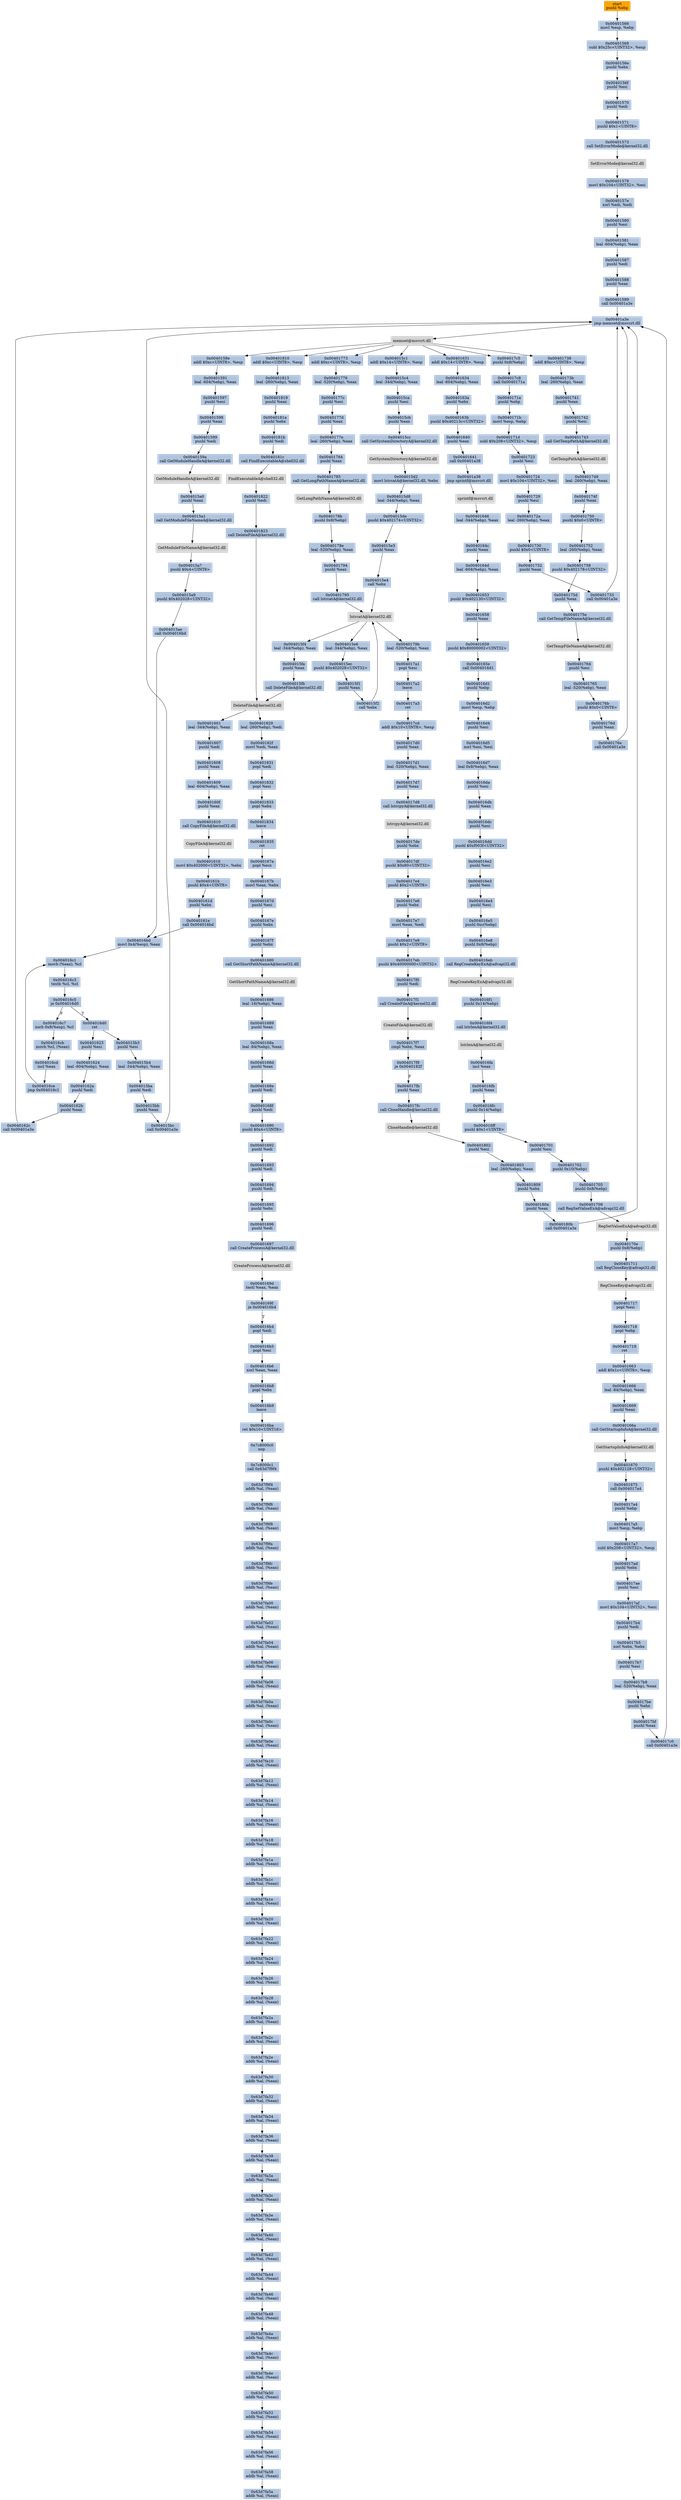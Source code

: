 digraph G {
node[shape=rectangle,style=filled,fillcolor=lightsteelblue,color=lightsteelblue]
bgcolor="transparent"
a0x00401565pushl_ebp[label="start\npushl %ebp",fillcolor="orange",color="lightgrey"];
a0x00401566movl_esp_ebp[label="0x00401566\nmovl %esp, %ebp"];
a0x00401568subl_0x25cUINT32_esp[label="0x00401568\nsubl $0x25c<UINT32>, %esp"];
a0x0040156epushl_ebx[label="0x0040156e\npushl %ebx"];
a0x0040156fpushl_esi[label="0x0040156f\npushl %esi"];
a0x00401570pushl_edi[label="0x00401570\npushl %edi"];
a0x00401571pushl_0x1UINT8[label="0x00401571\npushl $0x1<UINT8>"];
a0x00401573call_SetErrorMode_kernel32_dll[label="0x00401573\ncall SetErrorMode@kernel32.dll"];
SetErrorMode_kernel32_dll[label="SetErrorMode@kernel32.dll",fillcolor="lightgrey",color="lightgrey"];
a0x00401579movl_0x104UINT32_esi[label="0x00401579\nmovl $0x104<UINT32>, %esi"];
a0x0040157exorl_edi_edi[label="0x0040157e\nxorl %edi, %edi"];
a0x00401580pushl_esi[label="0x00401580\npushl %esi"];
a0x00401581leal__604ebp__eax[label="0x00401581\nleal -604(%ebp), %eax"];
a0x00401587pushl_edi[label="0x00401587\npushl %edi"];
a0x00401588pushl_eax[label="0x00401588\npushl %eax"];
a0x00401589call_0x00401a3e[label="0x00401589\ncall 0x00401a3e"];
a0x00401a3ejmp_memset_msvcrt_dll[label="0x00401a3e\njmp memset@msvcrt.dll"];
memset_msvcrt_dll[label="memset@msvcrt.dll",fillcolor="lightgrey",color="lightgrey"];
a0x0040158eaddl_0xcUINT8_esp[label="0x0040158e\naddl $0xc<UINT8>, %esp"];
a0x00401591leal__604ebp__eax[label="0x00401591\nleal -604(%ebp), %eax"];
a0x00401597pushl_esi[label="0x00401597\npushl %esi"];
a0x00401598pushl_eax[label="0x00401598\npushl %eax"];
a0x00401599pushl_edi[label="0x00401599\npushl %edi"];
a0x0040159acall_GetModuleHandleA_kernel32_dll[label="0x0040159a\ncall GetModuleHandleA@kernel32.dll"];
GetModuleHandleA_kernel32_dll[label="GetModuleHandleA@kernel32.dll",fillcolor="lightgrey",color="lightgrey"];
a0x004015a0pushl_eax[label="0x004015a0\npushl %eax"];
a0x004015a1call_GetModuleFileNameA_kernel32_dll[label="0x004015a1\ncall GetModuleFileNameA@kernel32.dll"];
GetModuleFileNameA_kernel32_dll[label="GetModuleFileNameA@kernel32.dll",fillcolor="lightgrey",color="lightgrey"];
a0x004015a7pushl_0x4UINT8[label="0x004015a7\npushl $0x4<UINT8>"];
a0x004015a9pushl_0x402028UINT32[label="0x004015a9\npushl $0x402028<UINT32>"];
a0x004015aecall_0x004016bd[label="0x004015ae\ncall 0x004016bd"];
a0x004016bdmovl_0x4esp__eax[label="0x004016bd\nmovl 0x4(%esp), %eax"];
a0x004016c1movb_eax__cl[label="0x004016c1\nmovb (%eax), %cl"];
a0x004016c3testb_cl_cl[label="0x004016c3\ntestb %cl, %cl"];
a0x004016c5je_0x004016d0[label="0x004016c5\nje 0x004016d0"];
a0x004016c7xorb_0x8esp__cl[label="0x004016c7\nxorb 0x8(%esp), %cl"];
a0x004016cbmovb_cl_eax_[label="0x004016cb\nmovb %cl, (%eax)"];
a0x004016cdincl_eax[label="0x004016cd\nincl %eax"];
a0x004016cejmp_0x004016c1[label="0x004016ce\njmp 0x004016c1"];
a0x004016d0ret[label="0x004016d0\nret"];
a0x004015b3pushl_esi[label="0x004015b3\npushl %esi"];
a0x004015b4leal__344ebp__eax[label="0x004015b4\nleal -344(%ebp), %eax"];
a0x004015bapushl_edi[label="0x004015ba\npushl %edi"];
a0x004015bbpushl_eax[label="0x004015bb\npushl %eax"];
a0x004015bccall_0x00401a3e[label="0x004015bc\ncall 0x00401a3e"];
a0x004015c1addl_0x14UINT8_esp[label="0x004015c1\naddl $0x14<UINT8>, %esp"];
a0x004015c4leal__344ebp__eax[label="0x004015c4\nleal -344(%ebp), %eax"];
a0x004015capushl_esi[label="0x004015ca\npushl %esi"];
a0x004015cbpushl_eax[label="0x004015cb\npushl %eax"];
a0x004015cccall_GetSystemDirectoryA_kernel32_dll[label="0x004015cc\ncall GetSystemDirectoryA@kernel32.dll"];
GetSystemDirectoryA_kernel32_dll[label="GetSystemDirectoryA@kernel32.dll",fillcolor="lightgrey",color="lightgrey"];
a0x004015d2movl_lstrcatA_kernel32_dll_ebx[label="0x004015d2\nmovl lstrcatA@kernel32.dll, %ebx"];
a0x004015d8leal__344ebp__eax[label="0x004015d8\nleal -344(%ebp), %eax"];
a0x004015depushl_0x402174UINT32[label="0x004015de\npushl $0x402174<UINT32>"];
a0x004015e3pushl_eax[label="0x004015e3\npushl %eax"];
a0x004015e4call_ebx[label="0x004015e4\ncall %ebx"];
lstrcatA_kernel32_dll[label="lstrcatA@kernel32.dll",fillcolor="lightgrey",color="lightgrey"];
a0x004015e6leal__344ebp__eax[label="0x004015e6\nleal -344(%ebp), %eax"];
a0x004015ecpushl_0x402028UINT32[label="0x004015ec\npushl $0x402028<UINT32>"];
a0x004015f1pushl_eax[label="0x004015f1\npushl %eax"];
a0x004015f2call_ebx[label="0x004015f2\ncall %ebx"];
a0x004015f4leal__344ebp__eax[label="0x004015f4\nleal -344(%ebp), %eax"];
a0x004015fapushl_eax[label="0x004015fa\npushl %eax"];
a0x004015fbcall_DeleteFileA_kernel32_dll[label="0x004015fb\ncall DeleteFileA@kernel32.dll"];
DeleteFileA_kernel32_dll[label="DeleteFileA@kernel32.dll",fillcolor="lightgrey",color="lightgrey"];
a0x00401601leal__344ebp__eax[label="0x00401601\nleal -344(%ebp), %eax"];
a0x00401607pushl_edi[label="0x00401607\npushl %edi"];
a0x00401608pushl_eax[label="0x00401608\npushl %eax"];
a0x00401609leal__604ebp__eax[label="0x00401609\nleal -604(%ebp), %eax"];
a0x0040160fpushl_eax[label="0x0040160f\npushl %eax"];
a0x00401610call_CopyFileA_kernel32_dll[label="0x00401610\ncall CopyFileA@kernel32.dll"];
CopyFileA_kernel32_dll[label="CopyFileA@kernel32.dll",fillcolor="lightgrey",color="lightgrey"];
a0x00401616movl_0x402000UINT32_ebx[label="0x00401616\nmovl $0x402000<UINT32>, %ebx"];
a0x0040161bpushl_0x4UINT8[label="0x0040161b\npushl $0x4<UINT8>"];
a0x0040161dpushl_ebx[label="0x0040161d\npushl %ebx"];
a0x0040161ecall_0x004016bd[label="0x0040161e\ncall 0x004016bd"];
a0x00401623pushl_esi[label="0x00401623\npushl %esi"];
a0x00401624leal__604ebp__eax[label="0x00401624\nleal -604(%ebp), %eax"];
a0x0040162apushl_edi[label="0x0040162a\npushl %edi"];
a0x0040162bpushl_eax[label="0x0040162b\npushl %eax"];
a0x0040162ccall_0x00401a3e[label="0x0040162c\ncall 0x00401a3e"];
a0x00401631addl_0x14UINT8_esp[label="0x00401631\naddl $0x14<UINT8>, %esp"];
a0x00401634leal__604ebp__eax[label="0x00401634\nleal -604(%ebp), %eax"];
a0x0040163apushl_ebx[label="0x0040163a\npushl %ebx"];
a0x0040163bpushl_0x40213cUINT32[label="0x0040163b\npushl $0x40213c<UINT32>"];
a0x00401640pushl_eax[label="0x00401640\npushl %eax"];
a0x00401641call_0x00401a38[label="0x00401641\ncall 0x00401a38"];
a0x00401a38jmp_sprintf_msvcrt_dll[label="0x00401a38\njmp sprintf@msvcrt.dll"];
sprintf_msvcrt_dll[label="sprintf@msvcrt.dll",fillcolor="lightgrey",color="lightgrey"];
a0x00401646leal__344ebp__eax[label="0x00401646\nleal -344(%ebp), %eax"];
a0x0040164cpushl_eax[label="0x0040164c\npushl %eax"];
a0x0040164dleal__604ebp__eax[label="0x0040164d\nleal -604(%ebp), %eax"];
a0x00401653pushl_0x402130UINT32[label="0x00401653\npushl $0x402130<UINT32>"];
a0x00401658pushl_eax[label="0x00401658\npushl %eax"];
a0x00401659pushl_0x80000002UINT32[label="0x00401659\npushl $0x80000002<UINT32>"];
a0x0040165ecall_0x004016d1[label="0x0040165e\ncall 0x004016d1"];
a0x004016d1pushl_ebp[label="0x004016d1\npushl %ebp"];
a0x004016d2movl_esp_ebp[label="0x004016d2\nmovl %esp, %ebp"];
a0x004016d4pushl_esi[label="0x004016d4\npushl %esi"];
a0x004016d5xorl_esi_esi[label="0x004016d5\nxorl %esi, %esi"];
a0x004016d7leal_0x8ebp__eax[label="0x004016d7\nleal 0x8(%ebp), %eax"];
a0x004016dapushl_esi[label="0x004016da\npushl %esi"];
a0x004016dbpushl_eax[label="0x004016db\npushl %eax"];
a0x004016dcpushl_esi[label="0x004016dc\npushl %esi"];
a0x004016ddpushl_0xf003fUINT32[label="0x004016dd\npushl $0xf003f<UINT32>"];
a0x004016e2pushl_esi[label="0x004016e2\npushl %esi"];
a0x004016e3pushl_esi[label="0x004016e3\npushl %esi"];
a0x004016e4pushl_esi[label="0x004016e4\npushl %esi"];
a0x004016e5pushl_0xcebp_[label="0x004016e5\npushl 0xc(%ebp)"];
a0x004016e8pushl_0x8ebp_[label="0x004016e8\npushl 0x8(%ebp)"];
a0x004016ebcall_RegCreateKeyExA_advapi32_dll[label="0x004016eb\ncall RegCreateKeyExA@advapi32.dll"];
RegCreateKeyExA_advapi32_dll[label="RegCreateKeyExA@advapi32.dll",fillcolor="lightgrey",color="lightgrey"];
a0x004016f1pushl_0x14ebp_[label="0x004016f1\npushl 0x14(%ebp)"];
a0x004016f4call_lstrlenA_kernel32_dll[label="0x004016f4\ncall lstrlenA@kernel32.dll"];
lstrlenA_kernel32_dll[label="lstrlenA@kernel32.dll",fillcolor="lightgrey",color="lightgrey"];
a0x004016faincl_eax[label="0x004016fa\nincl %eax"];
a0x004016fbpushl_eax[label="0x004016fb\npushl %eax"];
a0x004016fcpushl_0x14ebp_[label="0x004016fc\npushl 0x14(%ebp)"];
a0x004016ffpushl_0x1UINT8[label="0x004016ff\npushl $0x1<UINT8>"];
a0x00401701pushl_esi[label="0x00401701\npushl %esi"];
a0x00401702pushl_0x10ebp_[label="0x00401702\npushl 0x10(%ebp)"];
a0x00401705pushl_0x8ebp_[label="0x00401705\npushl 0x8(%ebp)"];
a0x00401708call_RegSetValueExA_advapi32_dll[label="0x00401708\ncall RegSetValueExA@advapi32.dll"];
RegSetValueExA_advapi32_dll[label="RegSetValueExA@advapi32.dll",fillcolor="lightgrey",color="lightgrey"];
a0x0040170epushl_0x8ebp_[label="0x0040170e\npushl 0x8(%ebp)"];
a0x00401711call_RegCloseKey_advapi32_dll[label="0x00401711\ncall RegCloseKey@advapi32.dll"];
RegCloseKey_advapi32_dll[label="RegCloseKey@advapi32.dll",fillcolor="lightgrey",color="lightgrey"];
a0x00401717popl_esi[label="0x00401717\npopl %esi"];
a0x00401718popl_ebp[label="0x00401718\npopl %ebp"];
a0x00401719ret[label="0x00401719\nret"];
a0x00401663addl_0x1cUINT8_esp[label="0x00401663\naddl $0x1c<UINT8>, %esp"];
a0x00401666leal__84ebp__eax[label="0x00401666\nleal -84(%ebp), %eax"];
a0x00401669pushl_eax[label="0x00401669\npushl %eax"];
a0x0040166acall_GetStartupInfoA_kernel32_dll[label="0x0040166a\ncall GetStartupInfoA@kernel32.dll"];
GetStartupInfoA_kernel32_dll[label="GetStartupInfoA@kernel32.dll",fillcolor="lightgrey",color="lightgrey"];
a0x00401670pushl_0x402128UINT32[label="0x00401670\npushl $0x402128<UINT32>"];
a0x00401675call_0x004017a4[label="0x00401675\ncall 0x004017a4"];
a0x004017a4pushl_ebp[label="0x004017a4\npushl %ebp"];
a0x004017a5movl_esp_ebp[label="0x004017a5\nmovl %esp, %ebp"];
a0x004017a7subl_0x208UINT32_esp[label="0x004017a7\nsubl $0x208<UINT32>, %esp"];
a0x004017adpushl_ebx[label="0x004017ad\npushl %ebx"];
a0x004017aepushl_esi[label="0x004017ae\npushl %esi"];
a0x004017afmovl_0x104UINT32_esi[label="0x004017af\nmovl $0x104<UINT32>, %esi"];
a0x004017b4pushl_edi[label="0x004017b4\npushl %edi"];
a0x004017b5xorl_ebx_ebx[label="0x004017b5\nxorl %ebx, %ebx"];
a0x004017b7pushl_esi[label="0x004017b7\npushl %esi"];
a0x004017b8leal__520ebp__eax[label="0x004017b8\nleal -520(%ebp), %eax"];
a0x004017bepushl_ebx[label="0x004017be\npushl %ebx"];
a0x004017bfpushl_eax[label="0x004017bf\npushl %eax"];
a0x004017c0call_0x00401a3e[label="0x004017c0\ncall 0x00401a3e"];
a0x004017c5pushl_0x8ebp_[label="0x004017c5\npushl 0x8(%ebp)"];
a0x004017c8call_0x0040171a[label="0x004017c8\ncall 0x0040171a"];
a0x0040171apushl_ebp[label="0x0040171a\npushl %ebp"];
a0x0040171bmovl_esp_ebp[label="0x0040171b\nmovl %esp, %ebp"];
a0x0040171dsubl_0x208UINT32_esp[label="0x0040171d\nsubl $0x208<UINT32>, %esp"];
a0x00401723pushl_esi[label="0x00401723\npushl %esi"];
a0x00401724movl_0x104UINT32_esi[label="0x00401724\nmovl $0x104<UINT32>, %esi"];
a0x00401729pushl_esi[label="0x00401729\npushl %esi"];
a0x0040172aleal__260ebp__eax[label="0x0040172a\nleal -260(%ebp), %eax"];
a0x00401730pushl_0x0UINT8[label="0x00401730\npushl $0x0<UINT8>"];
a0x00401732pushl_eax[label="0x00401732\npushl %eax"];
a0x00401733call_0x00401a3e[label="0x00401733\ncall 0x00401a3e"];
a0x00401738addl_0xcUINT8_esp[label="0x00401738\naddl $0xc<UINT8>, %esp"];
a0x0040173bleal__260ebp__eax[label="0x0040173b\nleal -260(%ebp), %eax"];
a0x00401741pushl_eax[label="0x00401741\npushl %eax"];
a0x00401742pushl_esi[label="0x00401742\npushl %esi"];
a0x00401743call_GetTempPathA_kernel32_dll[label="0x00401743\ncall GetTempPathA@kernel32.dll"];
GetTempPathA_kernel32_dll[label="GetTempPathA@kernel32.dll",fillcolor="lightgrey",color="lightgrey"];
a0x00401749leal__260ebp__eax[label="0x00401749\nleal -260(%ebp), %eax"];
a0x0040174fpushl_eax[label="0x0040174f\npushl %eax"];
a0x00401750pushl_0x0UINT8[label="0x00401750\npushl $0x0<UINT8>"];
a0x00401752leal__260ebp__eax[label="0x00401752\nleal -260(%ebp), %eax"];
a0x00401758pushl_0x402178UINT32[label="0x00401758\npushl $0x402178<UINT32>"];
a0x0040175dpushl_eax[label="0x0040175d\npushl %eax"];
a0x0040175ecall_GetTempFileNameA_kernel32_dll[label="0x0040175e\ncall GetTempFileNameA@kernel32.dll"];
GetTempFileNameA_kernel32_dll[label="GetTempFileNameA@kernel32.dll",fillcolor="lightgrey",color="lightgrey"];
a0x00401764pushl_esi[label="0x00401764\npushl %esi"];
a0x00401765leal__520ebp__eax[label="0x00401765\nleal -520(%ebp), %eax"];
a0x0040176bpushl_0x0UINT8[label="0x0040176b\npushl $0x0<UINT8>"];
a0x0040176dpushl_eax[label="0x0040176d\npushl %eax"];
a0x0040176ecall_0x00401a3e[label="0x0040176e\ncall 0x00401a3e"];
a0x00401773addl_0xcUINT8_esp[label="0x00401773\naddl $0xc<UINT8>, %esp"];
a0x00401776leal__520ebp__eax[label="0x00401776\nleal -520(%ebp), %eax"];
a0x0040177cpushl_esi[label="0x0040177c\npushl %esi"];
a0x0040177dpushl_eax[label="0x0040177d\npushl %eax"];
a0x0040177eleal__260ebp__eax[label="0x0040177e\nleal -260(%ebp), %eax"];
a0x00401784pushl_eax[label="0x00401784\npushl %eax"];
a0x00401785call_GetLongPathNameA_kernel32_dll[label="0x00401785\ncall GetLongPathNameA@kernel32.dll"];
GetLongPathNameA_kernel32_dll[label="GetLongPathNameA@kernel32.dll",fillcolor="lightgrey",color="lightgrey"];
a0x0040178bpushl_0x8ebp_[label="0x0040178b\npushl 0x8(%ebp)"];
a0x0040178eleal__520ebp__eax[label="0x0040178e\nleal -520(%ebp), %eax"];
a0x00401794pushl_eax[label="0x00401794\npushl %eax"];
a0x00401795call_lstrcatA_kernel32_dll[label="0x00401795\ncall lstrcatA@kernel32.dll"];
a0x0040179bleal__520ebp__eax[label="0x0040179b\nleal -520(%ebp), %eax"];
a0x004017a1popl_esi[label="0x004017a1\npopl %esi"];
a0x004017a2leave_[label="0x004017a2\nleave "];
a0x004017a3ret[label="0x004017a3\nret"];
a0x004017cdaddl_0x10UINT8_esp[label="0x004017cd\naddl $0x10<UINT8>, %esp"];
a0x004017d0pushl_eax[label="0x004017d0\npushl %eax"];
a0x004017d1leal__520ebp__eax[label="0x004017d1\nleal -520(%ebp), %eax"];
a0x004017d7pushl_eax[label="0x004017d7\npushl %eax"];
a0x004017d8call_lstrcpyA_kernel32_dll[label="0x004017d8\ncall lstrcpyA@kernel32.dll"];
lstrcpyA_kernel32_dll[label="lstrcpyA@kernel32.dll",fillcolor="lightgrey",color="lightgrey"];
a0x004017depushl_ebx[label="0x004017de\npushl %ebx"];
a0x004017dfpushl_0x80UINT32[label="0x004017df\npushl $0x80<UINT32>"];
a0x004017e4pushl_0x2UINT8[label="0x004017e4\npushl $0x2<UINT8>"];
a0x004017e6pushl_ebx[label="0x004017e6\npushl %ebx"];
a0x004017e7movl_eax_edi[label="0x004017e7\nmovl %eax, %edi"];
a0x004017e9pushl_0x2UINT8[label="0x004017e9\npushl $0x2<UINT8>"];
a0x004017ebpushl_0x40000000UINT32[label="0x004017eb\npushl $0x40000000<UINT32>"];
a0x004017f0pushl_edi[label="0x004017f0\npushl %edi"];
a0x004017f1call_CreateFileA_kernel32_dll[label="0x004017f1\ncall CreateFileA@kernel32.dll"];
CreateFileA_kernel32_dll[label="CreateFileA@kernel32.dll",fillcolor="lightgrey",color="lightgrey"];
a0x004017f7cmpl_ebx_eax[label="0x004017f7\ncmpl %ebx, %eax"];
a0x004017f9je_0x0040182f[label="0x004017f9\nje 0x0040182f"];
a0x004017fbpushl_eax[label="0x004017fb\npushl %eax"];
a0x004017fccall_CloseHandle_kernel32_dll[label="0x004017fc\ncall CloseHandle@kernel32.dll"];
CloseHandle_kernel32_dll[label="CloseHandle@kernel32.dll",fillcolor="lightgrey",color="lightgrey"];
a0x00401802pushl_esi[label="0x00401802\npushl %esi"];
a0x00401803leal__260ebp__eax[label="0x00401803\nleal -260(%ebp), %eax"];
a0x00401809pushl_ebx[label="0x00401809\npushl %ebx"];
a0x0040180apushl_eax[label="0x0040180a\npushl %eax"];
a0x0040180bcall_0x00401a3e[label="0x0040180b\ncall 0x00401a3e"];
a0x00401810addl_0xcUINT8_esp[label="0x00401810\naddl $0xc<UINT8>, %esp"];
a0x00401813leal__260ebp__eax[label="0x00401813\nleal -260(%ebp), %eax"];
a0x00401819pushl_eax[label="0x00401819\npushl %eax"];
a0x0040181apushl_ebx[label="0x0040181a\npushl %ebx"];
a0x0040181bpushl_edi[label="0x0040181b\npushl %edi"];
a0x0040181ccall_FindExecutableA_shell32_dll[label="0x0040181c\ncall FindExecutableA@shell32.dll"];
FindExecutableA_shell32_dll[label="FindExecutableA@shell32.dll",fillcolor="lightgrey",color="lightgrey"];
a0x00401822pushl_edi[label="0x00401822\npushl %edi"];
a0x00401823call_DeleteFileA_kernel32_dll[label="0x00401823\ncall DeleteFileA@kernel32.dll"];
a0x00401829leal__260ebp__edi[label="0x00401829\nleal -260(%ebp), %edi"];
a0x0040182fmovl_edi_eax[label="0x0040182f\nmovl %edi, %eax"];
a0x00401831popl_edi[label="0x00401831\npopl %edi"];
a0x00401832popl_esi[label="0x00401832\npopl %esi"];
a0x00401833popl_ebx[label="0x00401833\npopl %ebx"];
a0x00401834leave_[label="0x00401834\nleave "];
a0x00401835ret[label="0x00401835\nret"];
a0x0040167apopl_ecx[label="0x0040167a\npopl %ecx"];
a0x0040167bmovl_eax_ebx[label="0x0040167b\nmovl %eax, %ebx"];
a0x0040167dpushl_esi[label="0x0040167d\npushl %esi"];
a0x0040167epushl_ebx[label="0x0040167e\npushl %ebx"];
a0x0040167fpushl_ebx[label="0x0040167f\npushl %ebx"];
a0x00401680call_GetShortPathNameA_kernel32_dll[label="0x00401680\ncall GetShortPathNameA@kernel32.dll"];
GetShortPathNameA_kernel32_dll[label="GetShortPathNameA@kernel32.dll",fillcolor="lightgrey",color="lightgrey"];
a0x00401686leal__16ebp__eax[label="0x00401686\nleal -16(%ebp), %eax"];
a0x00401689pushl_eax[label="0x00401689\npushl %eax"];
a0x0040168aleal__84ebp__eax[label="0x0040168a\nleal -84(%ebp), %eax"];
a0x0040168dpushl_eax[label="0x0040168d\npushl %eax"];
a0x0040168epushl_edi[label="0x0040168e\npushl %edi"];
a0x0040168fpushl_edi[label="0x0040168f\npushl %edi"];
a0x00401690pushl_0x4UINT8[label="0x00401690\npushl $0x4<UINT8>"];
a0x00401692pushl_edi[label="0x00401692\npushl %edi"];
a0x00401693pushl_edi[label="0x00401693\npushl %edi"];
a0x00401694pushl_edi[label="0x00401694\npushl %edi"];
a0x00401695pushl_ebx[label="0x00401695\npushl %ebx"];
a0x00401696pushl_edi[label="0x00401696\npushl %edi"];
a0x00401697call_CreateProcessA_kernel32_dll[label="0x00401697\ncall CreateProcessA@kernel32.dll"];
CreateProcessA_kernel32_dll[label="CreateProcessA@kernel32.dll",fillcolor="lightgrey",color="lightgrey"];
a0x0040169dtestl_eax_eax[label="0x0040169d\ntestl %eax, %eax"];
a0x0040169fje_0x004016b4[label="0x0040169f\nje 0x004016b4"];
a0x004016b4popl_edi[label="0x004016b4\npopl %edi"];
a0x004016b5popl_esi[label="0x004016b5\npopl %esi"];
a0x004016b6xorl_eax_eax[label="0x004016b6\nxorl %eax, %eax"];
a0x004016b8popl_ebx[label="0x004016b8\npopl %ebx"];
a0x004016b9leave_[label="0x004016b9\nleave "];
a0x004016baret_0x10UINT16[label="0x004016ba\nret $0x10<UINT16>"];
a0x7c8000c0nop_[label="0x7c8000c0\nnop "];
a0x7c8000c1call_0x63d7f9f4[label="0x7c8000c1\ncall 0x63d7f9f4"];
a0x63d7f9f4addb_al_eax_[label="0x63d7f9f4\naddb %al, (%eax)"];
a0x63d7f9f6addb_al_eax_[label="0x63d7f9f6\naddb %al, (%eax)"];
a0x63d7f9f8addb_al_eax_[label="0x63d7f9f8\naddb %al, (%eax)"];
a0x63d7f9faaddb_al_eax_[label="0x63d7f9fa\naddb %al, (%eax)"];
a0x63d7f9fcaddb_al_eax_[label="0x63d7f9fc\naddb %al, (%eax)"];
a0x63d7f9feaddb_al_eax_[label="0x63d7f9fe\naddb %al, (%eax)"];
a0x63d7fa00addb_al_eax_[label="0x63d7fa00\naddb %al, (%eax)"];
a0x63d7fa02addb_al_eax_[label="0x63d7fa02\naddb %al, (%eax)"];
a0x63d7fa04addb_al_eax_[label="0x63d7fa04\naddb %al, (%eax)"];
a0x63d7fa06addb_al_eax_[label="0x63d7fa06\naddb %al, (%eax)"];
a0x63d7fa08addb_al_eax_[label="0x63d7fa08\naddb %al, (%eax)"];
a0x63d7fa0aaddb_al_eax_[label="0x63d7fa0a\naddb %al, (%eax)"];
a0x63d7fa0caddb_al_eax_[label="0x63d7fa0c\naddb %al, (%eax)"];
a0x63d7fa0eaddb_al_eax_[label="0x63d7fa0e\naddb %al, (%eax)"];
a0x63d7fa10addb_al_eax_[label="0x63d7fa10\naddb %al, (%eax)"];
a0x63d7fa12addb_al_eax_[label="0x63d7fa12\naddb %al, (%eax)"];
a0x63d7fa14addb_al_eax_[label="0x63d7fa14\naddb %al, (%eax)"];
a0x63d7fa16addb_al_eax_[label="0x63d7fa16\naddb %al, (%eax)"];
a0x63d7fa18addb_al_eax_[label="0x63d7fa18\naddb %al, (%eax)"];
a0x63d7fa1aaddb_al_eax_[label="0x63d7fa1a\naddb %al, (%eax)"];
a0x63d7fa1caddb_al_eax_[label="0x63d7fa1c\naddb %al, (%eax)"];
a0x63d7fa1eaddb_al_eax_[label="0x63d7fa1e\naddb %al, (%eax)"];
a0x63d7fa20addb_al_eax_[label="0x63d7fa20\naddb %al, (%eax)"];
a0x63d7fa22addb_al_eax_[label="0x63d7fa22\naddb %al, (%eax)"];
a0x63d7fa24addb_al_eax_[label="0x63d7fa24\naddb %al, (%eax)"];
a0x63d7fa26addb_al_eax_[label="0x63d7fa26\naddb %al, (%eax)"];
a0x63d7fa28addb_al_eax_[label="0x63d7fa28\naddb %al, (%eax)"];
a0x63d7fa2aaddb_al_eax_[label="0x63d7fa2a\naddb %al, (%eax)"];
a0x63d7fa2caddb_al_eax_[label="0x63d7fa2c\naddb %al, (%eax)"];
a0x63d7fa2eaddb_al_eax_[label="0x63d7fa2e\naddb %al, (%eax)"];
a0x63d7fa30addb_al_eax_[label="0x63d7fa30\naddb %al, (%eax)"];
a0x63d7fa32addb_al_eax_[label="0x63d7fa32\naddb %al, (%eax)"];
a0x63d7fa34addb_al_eax_[label="0x63d7fa34\naddb %al, (%eax)"];
a0x63d7fa36addb_al_eax_[label="0x63d7fa36\naddb %al, (%eax)"];
a0x63d7fa38addb_al_eax_[label="0x63d7fa38\naddb %al, (%eax)"];
a0x63d7fa3aaddb_al_eax_[label="0x63d7fa3a\naddb %al, (%eax)"];
a0x63d7fa3caddb_al_eax_[label="0x63d7fa3c\naddb %al, (%eax)"];
a0x63d7fa3eaddb_al_eax_[label="0x63d7fa3e\naddb %al, (%eax)"];
a0x63d7fa40addb_al_eax_[label="0x63d7fa40\naddb %al, (%eax)"];
a0x63d7fa42addb_al_eax_[label="0x63d7fa42\naddb %al, (%eax)"];
a0x63d7fa44addb_al_eax_[label="0x63d7fa44\naddb %al, (%eax)"];
a0x63d7fa46addb_al_eax_[label="0x63d7fa46\naddb %al, (%eax)"];
a0x63d7fa48addb_al_eax_[label="0x63d7fa48\naddb %al, (%eax)"];
a0x63d7fa4aaddb_al_eax_[label="0x63d7fa4a\naddb %al, (%eax)"];
a0x63d7fa4caddb_al_eax_[label="0x63d7fa4c\naddb %al, (%eax)"];
a0x63d7fa4eaddb_al_eax_[label="0x63d7fa4e\naddb %al, (%eax)"];
a0x63d7fa50addb_al_eax_[label="0x63d7fa50\naddb %al, (%eax)"];
a0x63d7fa52addb_al_eax_[label="0x63d7fa52\naddb %al, (%eax)"];
a0x63d7fa54addb_al_eax_[label="0x63d7fa54\naddb %al, (%eax)"];
a0x63d7fa56addb_al_eax_[label="0x63d7fa56\naddb %al, (%eax)"];
a0x63d7fa58addb_al_eax_[label="0x63d7fa58\naddb %al, (%eax)"];
a0x63d7fa5aaddb_al_eax_[label="0x63d7fa5a\naddb %al, (%eax)"];
a0x00401565pushl_ebp -> a0x00401566movl_esp_ebp [color="#000000"];
a0x00401566movl_esp_ebp -> a0x00401568subl_0x25cUINT32_esp [color="#000000"];
a0x00401568subl_0x25cUINT32_esp -> a0x0040156epushl_ebx [color="#000000"];
a0x0040156epushl_ebx -> a0x0040156fpushl_esi [color="#000000"];
a0x0040156fpushl_esi -> a0x00401570pushl_edi [color="#000000"];
a0x00401570pushl_edi -> a0x00401571pushl_0x1UINT8 [color="#000000"];
a0x00401571pushl_0x1UINT8 -> a0x00401573call_SetErrorMode_kernel32_dll [color="#000000"];
a0x00401573call_SetErrorMode_kernel32_dll -> SetErrorMode_kernel32_dll [color="#000000"];
SetErrorMode_kernel32_dll -> a0x00401579movl_0x104UINT32_esi [color="#000000"];
a0x00401579movl_0x104UINT32_esi -> a0x0040157exorl_edi_edi [color="#000000"];
a0x0040157exorl_edi_edi -> a0x00401580pushl_esi [color="#000000"];
a0x00401580pushl_esi -> a0x00401581leal__604ebp__eax [color="#000000"];
a0x00401581leal__604ebp__eax -> a0x00401587pushl_edi [color="#000000"];
a0x00401587pushl_edi -> a0x00401588pushl_eax [color="#000000"];
a0x00401588pushl_eax -> a0x00401589call_0x00401a3e [color="#000000"];
a0x00401589call_0x00401a3e -> a0x00401a3ejmp_memset_msvcrt_dll [color="#000000"];
a0x00401a3ejmp_memset_msvcrt_dll -> memset_msvcrt_dll [color="#000000"];
memset_msvcrt_dll -> a0x0040158eaddl_0xcUINT8_esp [color="#000000"];
a0x0040158eaddl_0xcUINT8_esp -> a0x00401591leal__604ebp__eax [color="#000000"];
a0x00401591leal__604ebp__eax -> a0x00401597pushl_esi [color="#000000"];
a0x00401597pushl_esi -> a0x00401598pushl_eax [color="#000000"];
a0x00401598pushl_eax -> a0x00401599pushl_edi [color="#000000"];
a0x00401599pushl_edi -> a0x0040159acall_GetModuleHandleA_kernel32_dll [color="#000000"];
a0x0040159acall_GetModuleHandleA_kernel32_dll -> GetModuleHandleA_kernel32_dll [color="#000000"];
GetModuleHandleA_kernel32_dll -> a0x004015a0pushl_eax [color="#000000"];
a0x004015a0pushl_eax -> a0x004015a1call_GetModuleFileNameA_kernel32_dll [color="#000000"];
a0x004015a1call_GetModuleFileNameA_kernel32_dll -> GetModuleFileNameA_kernel32_dll [color="#000000"];
GetModuleFileNameA_kernel32_dll -> a0x004015a7pushl_0x4UINT8 [color="#000000"];
a0x004015a7pushl_0x4UINT8 -> a0x004015a9pushl_0x402028UINT32 [color="#000000"];
a0x004015a9pushl_0x402028UINT32 -> a0x004015aecall_0x004016bd [color="#000000"];
a0x004015aecall_0x004016bd -> a0x004016bdmovl_0x4esp__eax [color="#000000"];
a0x004016bdmovl_0x4esp__eax -> a0x004016c1movb_eax__cl [color="#000000"];
a0x004016c1movb_eax__cl -> a0x004016c3testb_cl_cl [color="#000000"];
a0x004016c3testb_cl_cl -> a0x004016c5je_0x004016d0 [color="#000000"];
a0x004016c5je_0x004016d0 -> a0x004016c7xorb_0x8esp__cl [color="#000000",label="F"];
a0x004016c7xorb_0x8esp__cl -> a0x004016cbmovb_cl_eax_ [color="#000000"];
a0x004016cbmovb_cl_eax_ -> a0x004016cdincl_eax [color="#000000"];
a0x004016cdincl_eax -> a0x004016cejmp_0x004016c1 [color="#000000"];
a0x004016cejmp_0x004016c1 -> a0x004016c1movb_eax__cl [color="#000000"];
a0x004016c5je_0x004016d0 -> a0x004016d0ret [color="#000000",label="T"];
a0x004016d0ret -> a0x004015b3pushl_esi [color="#000000"];
a0x004015b3pushl_esi -> a0x004015b4leal__344ebp__eax [color="#000000"];
a0x004015b4leal__344ebp__eax -> a0x004015bapushl_edi [color="#000000"];
a0x004015bapushl_edi -> a0x004015bbpushl_eax [color="#000000"];
a0x004015bbpushl_eax -> a0x004015bccall_0x00401a3e [color="#000000"];
a0x004015bccall_0x00401a3e -> a0x00401a3ejmp_memset_msvcrt_dll [color="#000000"];
memset_msvcrt_dll -> a0x004015c1addl_0x14UINT8_esp [color="#000000"];
a0x004015c1addl_0x14UINT8_esp -> a0x004015c4leal__344ebp__eax [color="#000000"];
a0x004015c4leal__344ebp__eax -> a0x004015capushl_esi [color="#000000"];
a0x004015capushl_esi -> a0x004015cbpushl_eax [color="#000000"];
a0x004015cbpushl_eax -> a0x004015cccall_GetSystemDirectoryA_kernel32_dll [color="#000000"];
a0x004015cccall_GetSystemDirectoryA_kernel32_dll -> GetSystemDirectoryA_kernel32_dll [color="#000000"];
GetSystemDirectoryA_kernel32_dll -> a0x004015d2movl_lstrcatA_kernel32_dll_ebx [color="#000000"];
a0x004015d2movl_lstrcatA_kernel32_dll_ebx -> a0x004015d8leal__344ebp__eax [color="#000000"];
a0x004015d8leal__344ebp__eax -> a0x004015depushl_0x402174UINT32 [color="#000000"];
a0x004015depushl_0x402174UINT32 -> a0x004015e3pushl_eax [color="#000000"];
a0x004015e3pushl_eax -> a0x004015e4call_ebx [color="#000000"];
a0x004015e4call_ebx -> lstrcatA_kernel32_dll [color="#000000"];
lstrcatA_kernel32_dll -> a0x004015e6leal__344ebp__eax [color="#000000"];
a0x004015e6leal__344ebp__eax -> a0x004015ecpushl_0x402028UINT32 [color="#000000"];
a0x004015ecpushl_0x402028UINT32 -> a0x004015f1pushl_eax [color="#000000"];
a0x004015f1pushl_eax -> a0x004015f2call_ebx [color="#000000"];
a0x004015f2call_ebx -> lstrcatA_kernel32_dll [color="#000000"];
lstrcatA_kernel32_dll -> a0x004015f4leal__344ebp__eax [color="#000000"];
a0x004015f4leal__344ebp__eax -> a0x004015fapushl_eax [color="#000000"];
a0x004015fapushl_eax -> a0x004015fbcall_DeleteFileA_kernel32_dll [color="#000000"];
a0x004015fbcall_DeleteFileA_kernel32_dll -> DeleteFileA_kernel32_dll [color="#000000"];
DeleteFileA_kernel32_dll -> a0x00401601leal__344ebp__eax [color="#000000"];
a0x00401601leal__344ebp__eax -> a0x00401607pushl_edi [color="#000000"];
a0x00401607pushl_edi -> a0x00401608pushl_eax [color="#000000"];
a0x00401608pushl_eax -> a0x00401609leal__604ebp__eax [color="#000000"];
a0x00401609leal__604ebp__eax -> a0x0040160fpushl_eax [color="#000000"];
a0x0040160fpushl_eax -> a0x00401610call_CopyFileA_kernel32_dll [color="#000000"];
a0x00401610call_CopyFileA_kernel32_dll -> CopyFileA_kernel32_dll [color="#000000"];
CopyFileA_kernel32_dll -> a0x00401616movl_0x402000UINT32_ebx [color="#000000"];
a0x00401616movl_0x402000UINT32_ebx -> a0x0040161bpushl_0x4UINT8 [color="#000000"];
a0x0040161bpushl_0x4UINT8 -> a0x0040161dpushl_ebx [color="#000000"];
a0x0040161dpushl_ebx -> a0x0040161ecall_0x004016bd [color="#000000"];
a0x0040161ecall_0x004016bd -> a0x004016bdmovl_0x4esp__eax [color="#000000"];
a0x004016d0ret -> a0x00401623pushl_esi [color="#000000"];
a0x00401623pushl_esi -> a0x00401624leal__604ebp__eax [color="#000000"];
a0x00401624leal__604ebp__eax -> a0x0040162apushl_edi [color="#000000"];
a0x0040162apushl_edi -> a0x0040162bpushl_eax [color="#000000"];
a0x0040162bpushl_eax -> a0x0040162ccall_0x00401a3e [color="#000000"];
a0x0040162ccall_0x00401a3e -> a0x00401a3ejmp_memset_msvcrt_dll [color="#000000"];
memset_msvcrt_dll -> a0x00401631addl_0x14UINT8_esp [color="#000000"];
a0x00401631addl_0x14UINT8_esp -> a0x00401634leal__604ebp__eax [color="#000000"];
a0x00401634leal__604ebp__eax -> a0x0040163apushl_ebx [color="#000000"];
a0x0040163apushl_ebx -> a0x0040163bpushl_0x40213cUINT32 [color="#000000"];
a0x0040163bpushl_0x40213cUINT32 -> a0x00401640pushl_eax [color="#000000"];
a0x00401640pushl_eax -> a0x00401641call_0x00401a38 [color="#000000"];
a0x00401641call_0x00401a38 -> a0x00401a38jmp_sprintf_msvcrt_dll [color="#000000"];
a0x00401a38jmp_sprintf_msvcrt_dll -> sprintf_msvcrt_dll [color="#000000"];
sprintf_msvcrt_dll -> a0x00401646leal__344ebp__eax [color="#000000"];
a0x00401646leal__344ebp__eax -> a0x0040164cpushl_eax [color="#000000"];
a0x0040164cpushl_eax -> a0x0040164dleal__604ebp__eax [color="#000000"];
a0x0040164dleal__604ebp__eax -> a0x00401653pushl_0x402130UINT32 [color="#000000"];
a0x00401653pushl_0x402130UINT32 -> a0x00401658pushl_eax [color="#000000"];
a0x00401658pushl_eax -> a0x00401659pushl_0x80000002UINT32 [color="#000000"];
a0x00401659pushl_0x80000002UINT32 -> a0x0040165ecall_0x004016d1 [color="#000000"];
a0x0040165ecall_0x004016d1 -> a0x004016d1pushl_ebp [color="#000000"];
a0x004016d1pushl_ebp -> a0x004016d2movl_esp_ebp [color="#000000"];
a0x004016d2movl_esp_ebp -> a0x004016d4pushl_esi [color="#000000"];
a0x004016d4pushl_esi -> a0x004016d5xorl_esi_esi [color="#000000"];
a0x004016d5xorl_esi_esi -> a0x004016d7leal_0x8ebp__eax [color="#000000"];
a0x004016d7leal_0x8ebp__eax -> a0x004016dapushl_esi [color="#000000"];
a0x004016dapushl_esi -> a0x004016dbpushl_eax [color="#000000"];
a0x004016dbpushl_eax -> a0x004016dcpushl_esi [color="#000000"];
a0x004016dcpushl_esi -> a0x004016ddpushl_0xf003fUINT32 [color="#000000"];
a0x004016ddpushl_0xf003fUINT32 -> a0x004016e2pushl_esi [color="#000000"];
a0x004016e2pushl_esi -> a0x004016e3pushl_esi [color="#000000"];
a0x004016e3pushl_esi -> a0x004016e4pushl_esi [color="#000000"];
a0x004016e4pushl_esi -> a0x004016e5pushl_0xcebp_ [color="#000000"];
a0x004016e5pushl_0xcebp_ -> a0x004016e8pushl_0x8ebp_ [color="#000000"];
a0x004016e8pushl_0x8ebp_ -> a0x004016ebcall_RegCreateKeyExA_advapi32_dll [color="#000000"];
a0x004016ebcall_RegCreateKeyExA_advapi32_dll -> RegCreateKeyExA_advapi32_dll [color="#000000"];
RegCreateKeyExA_advapi32_dll -> a0x004016f1pushl_0x14ebp_ [color="#000000"];
a0x004016f1pushl_0x14ebp_ -> a0x004016f4call_lstrlenA_kernel32_dll [color="#000000"];
a0x004016f4call_lstrlenA_kernel32_dll -> lstrlenA_kernel32_dll [color="#000000"];
lstrlenA_kernel32_dll -> a0x004016faincl_eax [color="#000000"];
a0x004016faincl_eax -> a0x004016fbpushl_eax [color="#000000"];
a0x004016fbpushl_eax -> a0x004016fcpushl_0x14ebp_ [color="#000000"];
a0x004016fcpushl_0x14ebp_ -> a0x004016ffpushl_0x1UINT8 [color="#000000"];
a0x004016ffpushl_0x1UINT8 -> a0x00401701pushl_esi [color="#000000"];
a0x00401701pushl_esi -> a0x00401702pushl_0x10ebp_ [color="#000000"];
a0x00401702pushl_0x10ebp_ -> a0x00401705pushl_0x8ebp_ [color="#000000"];
a0x00401705pushl_0x8ebp_ -> a0x00401708call_RegSetValueExA_advapi32_dll [color="#000000"];
a0x00401708call_RegSetValueExA_advapi32_dll -> RegSetValueExA_advapi32_dll [color="#000000"];
RegSetValueExA_advapi32_dll -> a0x0040170epushl_0x8ebp_ [color="#000000"];
a0x0040170epushl_0x8ebp_ -> a0x00401711call_RegCloseKey_advapi32_dll [color="#000000"];
a0x00401711call_RegCloseKey_advapi32_dll -> RegCloseKey_advapi32_dll [color="#000000"];
RegCloseKey_advapi32_dll -> a0x00401717popl_esi [color="#000000"];
a0x00401717popl_esi -> a0x00401718popl_ebp [color="#000000"];
a0x00401718popl_ebp -> a0x00401719ret [color="#000000"];
a0x00401719ret -> a0x00401663addl_0x1cUINT8_esp [color="#000000"];
a0x00401663addl_0x1cUINT8_esp -> a0x00401666leal__84ebp__eax [color="#000000"];
a0x00401666leal__84ebp__eax -> a0x00401669pushl_eax [color="#000000"];
a0x00401669pushl_eax -> a0x0040166acall_GetStartupInfoA_kernel32_dll [color="#000000"];
a0x0040166acall_GetStartupInfoA_kernel32_dll -> GetStartupInfoA_kernel32_dll [color="#000000"];
GetStartupInfoA_kernel32_dll -> a0x00401670pushl_0x402128UINT32 [color="#000000"];
a0x00401670pushl_0x402128UINT32 -> a0x00401675call_0x004017a4 [color="#000000"];
a0x00401675call_0x004017a4 -> a0x004017a4pushl_ebp [color="#000000"];
a0x004017a4pushl_ebp -> a0x004017a5movl_esp_ebp [color="#000000"];
a0x004017a5movl_esp_ebp -> a0x004017a7subl_0x208UINT32_esp [color="#000000"];
a0x004017a7subl_0x208UINT32_esp -> a0x004017adpushl_ebx [color="#000000"];
a0x004017adpushl_ebx -> a0x004017aepushl_esi [color="#000000"];
a0x004017aepushl_esi -> a0x004017afmovl_0x104UINT32_esi [color="#000000"];
a0x004017afmovl_0x104UINT32_esi -> a0x004017b4pushl_edi [color="#000000"];
a0x004017b4pushl_edi -> a0x004017b5xorl_ebx_ebx [color="#000000"];
a0x004017b5xorl_ebx_ebx -> a0x004017b7pushl_esi [color="#000000"];
a0x004017b7pushl_esi -> a0x004017b8leal__520ebp__eax [color="#000000"];
a0x004017b8leal__520ebp__eax -> a0x004017bepushl_ebx [color="#000000"];
a0x004017bepushl_ebx -> a0x004017bfpushl_eax [color="#000000"];
a0x004017bfpushl_eax -> a0x004017c0call_0x00401a3e [color="#000000"];
a0x004017c0call_0x00401a3e -> a0x00401a3ejmp_memset_msvcrt_dll [color="#000000"];
memset_msvcrt_dll -> a0x004017c5pushl_0x8ebp_ [color="#000000"];
a0x004017c5pushl_0x8ebp_ -> a0x004017c8call_0x0040171a [color="#000000"];
a0x004017c8call_0x0040171a -> a0x0040171apushl_ebp [color="#000000"];
a0x0040171apushl_ebp -> a0x0040171bmovl_esp_ebp [color="#000000"];
a0x0040171bmovl_esp_ebp -> a0x0040171dsubl_0x208UINT32_esp [color="#000000"];
a0x0040171dsubl_0x208UINT32_esp -> a0x00401723pushl_esi [color="#000000"];
a0x00401723pushl_esi -> a0x00401724movl_0x104UINT32_esi [color="#000000"];
a0x00401724movl_0x104UINT32_esi -> a0x00401729pushl_esi [color="#000000"];
a0x00401729pushl_esi -> a0x0040172aleal__260ebp__eax [color="#000000"];
a0x0040172aleal__260ebp__eax -> a0x00401730pushl_0x0UINT8 [color="#000000"];
a0x00401730pushl_0x0UINT8 -> a0x00401732pushl_eax [color="#000000"];
a0x00401732pushl_eax -> a0x00401733call_0x00401a3e [color="#000000"];
a0x00401733call_0x00401a3e -> a0x00401a3ejmp_memset_msvcrt_dll [color="#000000"];
memset_msvcrt_dll -> a0x00401738addl_0xcUINT8_esp [color="#000000"];
a0x00401738addl_0xcUINT8_esp -> a0x0040173bleal__260ebp__eax [color="#000000"];
a0x0040173bleal__260ebp__eax -> a0x00401741pushl_eax [color="#000000"];
a0x00401741pushl_eax -> a0x00401742pushl_esi [color="#000000"];
a0x00401742pushl_esi -> a0x00401743call_GetTempPathA_kernel32_dll [color="#000000"];
a0x00401743call_GetTempPathA_kernel32_dll -> GetTempPathA_kernel32_dll [color="#000000"];
GetTempPathA_kernel32_dll -> a0x00401749leal__260ebp__eax [color="#000000"];
a0x00401749leal__260ebp__eax -> a0x0040174fpushl_eax [color="#000000"];
a0x0040174fpushl_eax -> a0x00401750pushl_0x0UINT8 [color="#000000"];
a0x00401750pushl_0x0UINT8 -> a0x00401752leal__260ebp__eax [color="#000000"];
a0x00401752leal__260ebp__eax -> a0x00401758pushl_0x402178UINT32 [color="#000000"];
a0x00401758pushl_0x402178UINT32 -> a0x0040175dpushl_eax [color="#000000"];
a0x0040175dpushl_eax -> a0x0040175ecall_GetTempFileNameA_kernel32_dll [color="#000000"];
a0x0040175ecall_GetTempFileNameA_kernel32_dll -> GetTempFileNameA_kernel32_dll [color="#000000"];
GetTempFileNameA_kernel32_dll -> a0x00401764pushl_esi [color="#000000"];
a0x00401764pushl_esi -> a0x00401765leal__520ebp__eax [color="#000000"];
a0x00401765leal__520ebp__eax -> a0x0040176bpushl_0x0UINT8 [color="#000000"];
a0x0040176bpushl_0x0UINT8 -> a0x0040176dpushl_eax [color="#000000"];
a0x0040176dpushl_eax -> a0x0040176ecall_0x00401a3e [color="#000000"];
a0x0040176ecall_0x00401a3e -> a0x00401a3ejmp_memset_msvcrt_dll [color="#000000"];
memset_msvcrt_dll -> a0x00401773addl_0xcUINT8_esp [color="#000000"];
a0x00401773addl_0xcUINT8_esp -> a0x00401776leal__520ebp__eax [color="#000000"];
a0x00401776leal__520ebp__eax -> a0x0040177cpushl_esi [color="#000000"];
a0x0040177cpushl_esi -> a0x0040177dpushl_eax [color="#000000"];
a0x0040177dpushl_eax -> a0x0040177eleal__260ebp__eax [color="#000000"];
a0x0040177eleal__260ebp__eax -> a0x00401784pushl_eax [color="#000000"];
a0x00401784pushl_eax -> a0x00401785call_GetLongPathNameA_kernel32_dll [color="#000000"];
a0x00401785call_GetLongPathNameA_kernel32_dll -> GetLongPathNameA_kernel32_dll [color="#000000"];
GetLongPathNameA_kernel32_dll -> a0x0040178bpushl_0x8ebp_ [color="#000000"];
a0x0040178bpushl_0x8ebp_ -> a0x0040178eleal__520ebp__eax [color="#000000"];
a0x0040178eleal__520ebp__eax -> a0x00401794pushl_eax [color="#000000"];
a0x00401794pushl_eax -> a0x00401795call_lstrcatA_kernel32_dll [color="#000000"];
a0x00401795call_lstrcatA_kernel32_dll -> lstrcatA_kernel32_dll [color="#000000"];
lstrcatA_kernel32_dll -> a0x0040179bleal__520ebp__eax [color="#000000"];
a0x0040179bleal__520ebp__eax -> a0x004017a1popl_esi [color="#000000"];
a0x004017a1popl_esi -> a0x004017a2leave_ [color="#000000"];
a0x004017a2leave_ -> a0x004017a3ret [color="#000000"];
a0x004017a3ret -> a0x004017cdaddl_0x10UINT8_esp [color="#000000"];
a0x004017cdaddl_0x10UINT8_esp -> a0x004017d0pushl_eax [color="#000000"];
a0x004017d0pushl_eax -> a0x004017d1leal__520ebp__eax [color="#000000"];
a0x004017d1leal__520ebp__eax -> a0x004017d7pushl_eax [color="#000000"];
a0x004017d7pushl_eax -> a0x004017d8call_lstrcpyA_kernel32_dll [color="#000000"];
a0x004017d8call_lstrcpyA_kernel32_dll -> lstrcpyA_kernel32_dll [color="#000000"];
lstrcpyA_kernel32_dll -> a0x004017depushl_ebx [color="#000000"];
a0x004017depushl_ebx -> a0x004017dfpushl_0x80UINT32 [color="#000000"];
a0x004017dfpushl_0x80UINT32 -> a0x004017e4pushl_0x2UINT8 [color="#000000"];
a0x004017e4pushl_0x2UINT8 -> a0x004017e6pushl_ebx [color="#000000"];
a0x004017e6pushl_ebx -> a0x004017e7movl_eax_edi [color="#000000"];
a0x004017e7movl_eax_edi -> a0x004017e9pushl_0x2UINT8 [color="#000000"];
a0x004017e9pushl_0x2UINT8 -> a0x004017ebpushl_0x40000000UINT32 [color="#000000"];
a0x004017ebpushl_0x40000000UINT32 -> a0x004017f0pushl_edi [color="#000000"];
a0x004017f0pushl_edi -> a0x004017f1call_CreateFileA_kernel32_dll [color="#000000"];
a0x004017f1call_CreateFileA_kernel32_dll -> CreateFileA_kernel32_dll [color="#000000"];
CreateFileA_kernel32_dll -> a0x004017f7cmpl_ebx_eax [color="#000000"];
a0x004017f7cmpl_ebx_eax -> a0x004017f9je_0x0040182f [color="#000000"];
a0x004017f9je_0x0040182f -> a0x004017fbpushl_eax [color="#000000",label="F"];
a0x004017fbpushl_eax -> a0x004017fccall_CloseHandle_kernel32_dll [color="#000000"];
a0x004017fccall_CloseHandle_kernel32_dll -> CloseHandle_kernel32_dll [color="#000000"];
CloseHandle_kernel32_dll -> a0x00401802pushl_esi [color="#000000"];
a0x00401802pushl_esi -> a0x00401803leal__260ebp__eax [color="#000000"];
a0x00401803leal__260ebp__eax -> a0x00401809pushl_ebx [color="#000000"];
a0x00401809pushl_ebx -> a0x0040180apushl_eax [color="#000000"];
a0x0040180apushl_eax -> a0x0040180bcall_0x00401a3e [color="#000000"];
a0x0040180bcall_0x00401a3e -> a0x00401a3ejmp_memset_msvcrt_dll [color="#000000"];
memset_msvcrt_dll -> a0x00401810addl_0xcUINT8_esp [color="#000000"];
a0x00401810addl_0xcUINT8_esp -> a0x00401813leal__260ebp__eax [color="#000000"];
a0x00401813leal__260ebp__eax -> a0x00401819pushl_eax [color="#000000"];
a0x00401819pushl_eax -> a0x0040181apushl_ebx [color="#000000"];
a0x0040181apushl_ebx -> a0x0040181bpushl_edi [color="#000000"];
a0x0040181bpushl_edi -> a0x0040181ccall_FindExecutableA_shell32_dll [color="#000000"];
a0x0040181ccall_FindExecutableA_shell32_dll -> FindExecutableA_shell32_dll [color="#000000"];
FindExecutableA_shell32_dll -> a0x00401822pushl_edi [color="#000000"];
a0x00401822pushl_edi -> a0x00401823call_DeleteFileA_kernel32_dll [color="#000000"];
a0x00401823call_DeleteFileA_kernel32_dll -> DeleteFileA_kernel32_dll [color="#000000"];
DeleteFileA_kernel32_dll -> a0x00401829leal__260ebp__edi [color="#000000"];
a0x00401829leal__260ebp__edi -> a0x0040182fmovl_edi_eax [color="#000000"];
a0x0040182fmovl_edi_eax -> a0x00401831popl_edi [color="#000000"];
a0x00401831popl_edi -> a0x00401832popl_esi [color="#000000"];
a0x00401832popl_esi -> a0x00401833popl_ebx [color="#000000"];
a0x00401833popl_ebx -> a0x00401834leave_ [color="#000000"];
a0x00401834leave_ -> a0x00401835ret [color="#000000"];
a0x00401835ret -> a0x0040167apopl_ecx [color="#000000"];
a0x0040167apopl_ecx -> a0x0040167bmovl_eax_ebx [color="#000000"];
a0x0040167bmovl_eax_ebx -> a0x0040167dpushl_esi [color="#000000"];
a0x0040167dpushl_esi -> a0x0040167epushl_ebx [color="#000000"];
a0x0040167epushl_ebx -> a0x0040167fpushl_ebx [color="#000000"];
a0x0040167fpushl_ebx -> a0x00401680call_GetShortPathNameA_kernel32_dll [color="#000000"];
a0x00401680call_GetShortPathNameA_kernel32_dll -> GetShortPathNameA_kernel32_dll [color="#000000"];
GetShortPathNameA_kernel32_dll -> a0x00401686leal__16ebp__eax [color="#000000"];
a0x00401686leal__16ebp__eax -> a0x00401689pushl_eax [color="#000000"];
a0x00401689pushl_eax -> a0x0040168aleal__84ebp__eax [color="#000000"];
a0x0040168aleal__84ebp__eax -> a0x0040168dpushl_eax [color="#000000"];
a0x0040168dpushl_eax -> a0x0040168epushl_edi [color="#000000"];
a0x0040168epushl_edi -> a0x0040168fpushl_edi [color="#000000"];
a0x0040168fpushl_edi -> a0x00401690pushl_0x4UINT8 [color="#000000"];
a0x00401690pushl_0x4UINT8 -> a0x00401692pushl_edi [color="#000000"];
a0x00401692pushl_edi -> a0x00401693pushl_edi [color="#000000"];
a0x00401693pushl_edi -> a0x00401694pushl_edi [color="#000000"];
a0x00401694pushl_edi -> a0x00401695pushl_ebx [color="#000000"];
a0x00401695pushl_ebx -> a0x00401696pushl_edi [color="#000000"];
a0x00401696pushl_edi -> a0x00401697call_CreateProcessA_kernel32_dll [color="#000000"];
a0x00401697call_CreateProcessA_kernel32_dll -> CreateProcessA_kernel32_dll [color="#000000"];
CreateProcessA_kernel32_dll -> a0x0040169dtestl_eax_eax [color="#000000"];
a0x0040169dtestl_eax_eax -> a0x0040169fje_0x004016b4 [color="#000000"];
a0x0040169fje_0x004016b4 -> a0x004016b4popl_edi [color="#000000",label="T"];
a0x004016b4popl_edi -> a0x004016b5popl_esi [color="#000000"];
a0x004016b5popl_esi -> a0x004016b6xorl_eax_eax [color="#000000"];
a0x004016b6xorl_eax_eax -> a0x004016b8popl_ebx [color="#000000"];
a0x004016b8popl_ebx -> a0x004016b9leave_ [color="#000000"];
a0x004016b9leave_ -> a0x004016baret_0x10UINT16 [color="#000000"];
a0x004016baret_0x10UINT16 -> a0x7c8000c0nop_ [color="#000000"];
a0x7c8000c0nop_ -> a0x7c8000c1call_0x63d7f9f4 [color="#000000"];
a0x7c8000c1call_0x63d7f9f4 -> a0x63d7f9f4addb_al_eax_ [color="#000000"];
a0x63d7f9f4addb_al_eax_ -> a0x63d7f9f6addb_al_eax_ [color="#000000"];
a0x63d7f9f6addb_al_eax_ -> a0x63d7f9f8addb_al_eax_ [color="#000000"];
a0x63d7f9f8addb_al_eax_ -> a0x63d7f9faaddb_al_eax_ [color="#000000"];
a0x63d7f9faaddb_al_eax_ -> a0x63d7f9fcaddb_al_eax_ [color="#000000"];
a0x63d7f9fcaddb_al_eax_ -> a0x63d7f9feaddb_al_eax_ [color="#000000"];
a0x63d7f9feaddb_al_eax_ -> a0x63d7fa00addb_al_eax_ [color="#000000"];
a0x63d7fa00addb_al_eax_ -> a0x63d7fa02addb_al_eax_ [color="#000000"];
a0x63d7fa02addb_al_eax_ -> a0x63d7fa04addb_al_eax_ [color="#000000"];
a0x63d7fa04addb_al_eax_ -> a0x63d7fa06addb_al_eax_ [color="#000000"];
a0x63d7fa06addb_al_eax_ -> a0x63d7fa08addb_al_eax_ [color="#000000"];
a0x63d7fa08addb_al_eax_ -> a0x63d7fa0aaddb_al_eax_ [color="#000000"];
a0x63d7fa0aaddb_al_eax_ -> a0x63d7fa0caddb_al_eax_ [color="#000000"];
a0x63d7fa0caddb_al_eax_ -> a0x63d7fa0eaddb_al_eax_ [color="#000000"];
a0x63d7fa0eaddb_al_eax_ -> a0x63d7fa10addb_al_eax_ [color="#000000"];
a0x63d7fa10addb_al_eax_ -> a0x63d7fa12addb_al_eax_ [color="#000000"];
a0x63d7fa12addb_al_eax_ -> a0x63d7fa14addb_al_eax_ [color="#000000"];
a0x63d7fa14addb_al_eax_ -> a0x63d7fa16addb_al_eax_ [color="#000000"];
a0x63d7fa16addb_al_eax_ -> a0x63d7fa18addb_al_eax_ [color="#000000"];
a0x63d7fa18addb_al_eax_ -> a0x63d7fa1aaddb_al_eax_ [color="#000000"];
a0x63d7fa1aaddb_al_eax_ -> a0x63d7fa1caddb_al_eax_ [color="#000000"];
a0x63d7fa1caddb_al_eax_ -> a0x63d7fa1eaddb_al_eax_ [color="#000000"];
a0x63d7fa1eaddb_al_eax_ -> a0x63d7fa20addb_al_eax_ [color="#000000"];
a0x63d7fa20addb_al_eax_ -> a0x63d7fa22addb_al_eax_ [color="#000000"];
a0x63d7fa22addb_al_eax_ -> a0x63d7fa24addb_al_eax_ [color="#000000"];
a0x63d7fa24addb_al_eax_ -> a0x63d7fa26addb_al_eax_ [color="#000000"];
a0x63d7fa26addb_al_eax_ -> a0x63d7fa28addb_al_eax_ [color="#000000"];
a0x63d7fa28addb_al_eax_ -> a0x63d7fa2aaddb_al_eax_ [color="#000000"];
a0x63d7fa2aaddb_al_eax_ -> a0x63d7fa2caddb_al_eax_ [color="#000000"];
a0x63d7fa2caddb_al_eax_ -> a0x63d7fa2eaddb_al_eax_ [color="#000000"];
a0x63d7fa2eaddb_al_eax_ -> a0x63d7fa30addb_al_eax_ [color="#000000"];
a0x63d7fa30addb_al_eax_ -> a0x63d7fa32addb_al_eax_ [color="#000000"];
a0x63d7fa32addb_al_eax_ -> a0x63d7fa34addb_al_eax_ [color="#000000"];
a0x63d7fa34addb_al_eax_ -> a0x63d7fa36addb_al_eax_ [color="#000000"];
a0x63d7fa36addb_al_eax_ -> a0x63d7fa38addb_al_eax_ [color="#000000"];
a0x63d7fa38addb_al_eax_ -> a0x63d7fa3aaddb_al_eax_ [color="#000000"];
a0x63d7fa3aaddb_al_eax_ -> a0x63d7fa3caddb_al_eax_ [color="#000000"];
a0x63d7fa3caddb_al_eax_ -> a0x63d7fa3eaddb_al_eax_ [color="#000000"];
a0x63d7fa3eaddb_al_eax_ -> a0x63d7fa40addb_al_eax_ [color="#000000"];
a0x63d7fa40addb_al_eax_ -> a0x63d7fa42addb_al_eax_ [color="#000000"];
a0x63d7fa42addb_al_eax_ -> a0x63d7fa44addb_al_eax_ [color="#000000"];
a0x63d7fa44addb_al_eax_ -> a0x63d7fa46addb_al_eax_ [color="#000000"];
a0x63d7fa46addb_al_eax_ -> a0x63d7fa48addb_al_eax_ [color="#000000"];
a0x63d7fa48addb_al_eax_ -> a0x63d7fa4aaddb_al_eax_ [color="#000000"];
a0x63d7fa4aaddb_al_eax_ -> a0x63d7fa4caddb_al_eax_ [color="#000000"];
a0x63d7fa4caddb_al_eax_ -> a0x63d7fa4eaddb_al_eax_ [color="#000000"];
a0x63d7fa4eaddb_al_eax_ -> a0x63d7fa50addb_al_eax_ [color="#000000"];
a0x63d7fa50addb_al_eax_ -> a0x63d7fa52addb_al_eax_ [color="#000000"];
a0x63d7fa52addb_al_eax_ -> a0x63d7fa54addb_al_eax_ [color="#000000"];
a0x63d7fa54addb_al_eax_ -> a0x63d7fa56addb_al_eax_ [color="#000000"];
a0x63d7fa56addb_al_eax_ -> a0x63d7fa58addb_al_eax_ [color="#000000"];
a0x63d7fa58addb_al_eax_ -> a0x63d7fa5aaddb_al_eax_ [color="#000000"];
}
